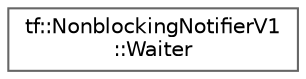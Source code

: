 digraph "类继承关系图"
{
 // LATEX_PDF_SIZE
  bgcolor="transparent";
  edge [fontname=Helvetica,fontsize=10,labelfontname=Helvetica,labelfontsize=10];
  node [fontname=Helvetica,fontsize=10,shape=box,height=0.2,width=0.4];
  rankdir="LR";
  Node0 [id="Node000000",label="tf::NonblockingNotifierV1\l::Waiter",height=0.2,width=0.4,color="grey40", fillcolor="white", style="filled",URL="$structtf_1_1_nonblocking_notifier_v1_1_1_waiter.html",tooltip=" "];
}
